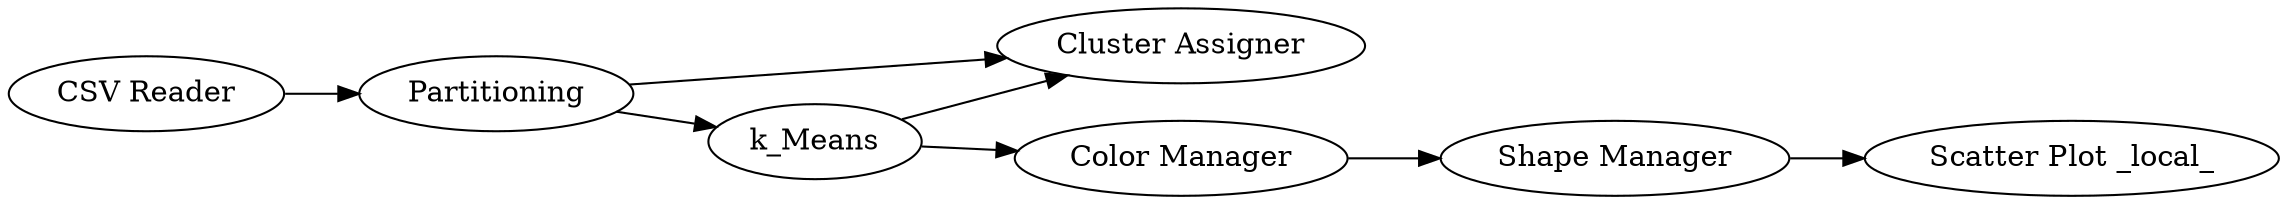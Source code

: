 digraph {
	1 -> 4
	7 -> 8
	4 -> 3
	4 -> 5
	3 -> 5
	6 -> 7
	3 -> 6
	5 [label="Cluster Assigner"]
	1 [label="CSV Reader"]
	7 [label="Shape Manager"]
	4 [label=Partitioning]
	6 [label="Color Manager"]
	8 [label="Scatter Plot _local_"]
	3 [label=k_Means]
	rankdir=LR
}
